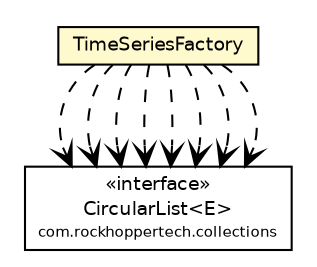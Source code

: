#!/usr/local/bin/dot
#
# Class diagram 
# Generated by UMLGraph version R5_6-24-gf6e263 (http://www.umlgraph.org/)
#

digraph G {
	edge [fontname="Helvetica",fontsize=10,labelfontname="Helvetica",labelfontsize=10];
	node [fontname="Helvetica",fontsize=10,shape=plaintext];
	nodesep=0.25;
	ranksep=0.5;
	// com.rockhoppertech.collections.CircularList<E>
	c9779 [label=<<table title="com.rockhoppertech.collections.CircularList" border="0" cellborder="1" cellspacing="0" cellpadding="2" port="p" href="../../../collections/CircularList.html">
		<tr><td><table border="0" cellspacing="0" cellpadding="1">
<tr><td align="center" balign="center"> &#171;interface&#187; </td></tr>
<tr><td align="center" balign="center"> CircularList&lt;E&gt; </td></tr>
<tr><td align="center" balign="center"><font point-size="7.0"> com.rockhoppertech.collections </font></td></tr>
		</table></td></tr>
		</table>>, URL="../../../collections/CircularList.html", fontname="Helvetica", fontcolor="black", fontsize=9.0];
	// com.rockhoppertech.music.series.time.TimeSeriesFactory
	c9868 [label=<<table title="com.rockhoppertech.music.series.time.TimeSeriesFactory" border="0" cellborder="1" cellspacing="0" cellpadding="2" port="p" bgcolor="lemonChiffon" href="./TimeSeriesFactory.html">
		<tr><td><table border="0" cellspacing="0" cellpadding="1">
<tr><td align="center" balign="center"> TimeSeriesFactory </td></tr>
		</table></td></tr>
		</table>>, URL="./TimeSeriesFactory.html", fontname="Helvetica", fontcolor="black", fontsize=9.0];
	// com.rockhoppertech.music.series.time.TimeSeriesFactory DEPEND com.rockhoppertech.collections.CircularList<E>
	c9868:p -> c9779:p [taillabel="", label="", headlabel="", fontname="Helvetica", fontcolor="black", fontsize=10.0, color="black", arrowhead=open, style=dashed];
	// com.rockhoppertech.music.series.time.TimeSeriesFactory DEPEND com.rockhoppertech.collections.CircularList<E>
	c9868:p -> c9779:p [taillabel="", label="", headlabel="", fontname="Helvetica", fontcolor="black", fontsize=10.0, color="black", arrowhead=open, style=dashed];
	// com.rockhoppertech.music.series.time.TimeSeriesFactory DEPEND com.rockhoppertech.collections.CircularList<E>
	c9868:p -> c9779:p [taillabel="", label="", headlabel="", fontname="Helvetica", fontcolor="black", fontsize=10.0, color="black", arrowhead=open, style=dashed];
	// com.rockhoppertech.music.series.time.TimeSeriesFactory DEPEND com.rockhoppertech.collections.CircularList<E>
	c9868:p -> c9779:p [taillabel="", label="", headlabel="", fontname="Helvetica", fontcolor="black", fontsize=10.0, color="black", arrowhead=open, style=dashed];
	// com.rockhoppertech.music.series.time.TimeSeriesFactory DEPEND com.rockhoppertech.collections.CircularList<E>
	c9868:p -> c9779:p [taillabel="", label="", headlabel="", fontname="Helvetica", fontcolor="black", fontsize=10.0, color="black", arrowhead=open, style=dashed];
	// com.rockhoppertech.music.series.time.TimeSeriesFactory DEPEND com.rockhoppertech.collections.CircularList<E>
	c9868:p -> c9779:p [taillabel="", label="", headlabel="", fontname="Helvetica", fontcolor="black", fontsize=10.0, color="black", arrowhead=open, style=dashed];
	// com.rockhoppertech.music.series.time.TimeSeriesFactory DEPEND com.rockhoppertech.collections.CircularList<E>
	c9868:p -> c9779:p [taillabel="", label="", headlabel="", fontname="Helvetica", fontcolor="black", fontsize=10.0, color="black", arrowhead=open, style=dashed];
	// com.rockhoppertech.music.series.time.TimeSeriesFactory DEPEND com.rockhoppertech.collections.CircularList<E>
	c9868:p -> c9779:p [taillabel="", label="", headlabel="", fontname="Helvetica", fontcolor="black", fontsize=10.0, color="black", arrowhead=open, style=dashed];
}

